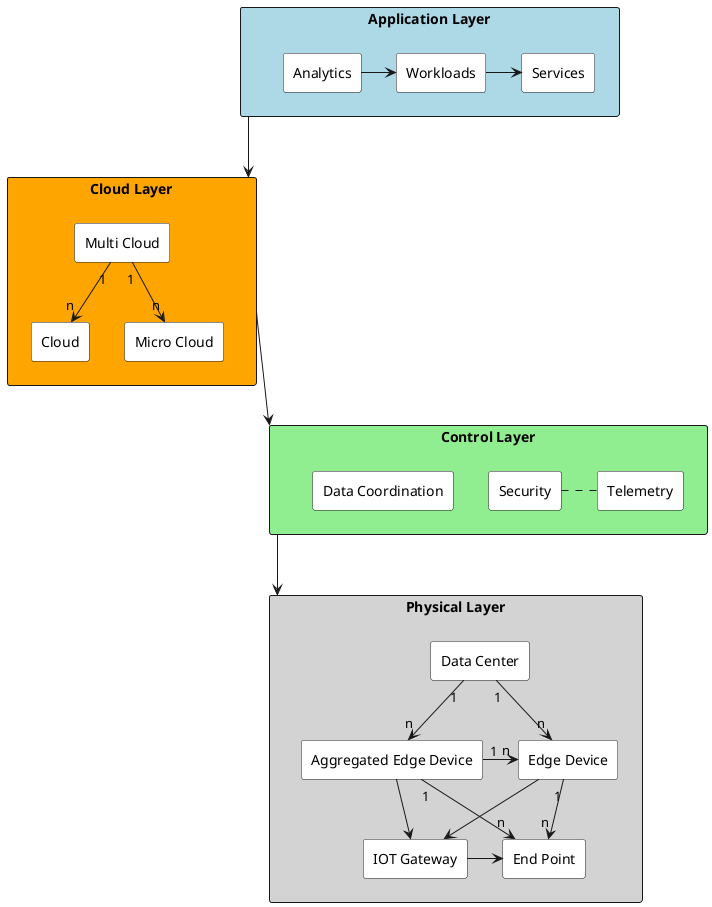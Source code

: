 @startuml

  rectangle "Application Layer" as AL #lightblue {
    rectangle Analytics #white
    rectangle Services #white
    rectangle Workloads #white
    Analytics -> Workloads
    Workloads -> Services
  }
  rectangle "Cloud Layer" as ClL #orange {
    rectangle "Multi Cloud" as MC #white
    rectangle Cloud #white
    rectangle "Micro Cloud" as uC #white
    MC "1" --> "n" Cloud
    MC "1" --> "n" uC

  }
  rectangle "Control Layer" as CL #lightgreen {
    rectangle Security #white
    rectangle Telemetry #white
    rectangle "Data Coordination" as CLDC #white
    Security . Telemetry

  }
  rectangle "Physical Layer" as PL #lightgray {
    rectangle "IOT Gateway" as IG #white
    rectangle "End Point" as Device #white
    rectangle "Edge Device" as ED #white
    rectangle "Aggregated Edge Device" as AED #white
    rectangle "Data Center" as DC #white
    IG -> Device
    AED --> IG
    ED --> IG
    ED "1" -> "n" Device
    AED "1" -> "n" ED
    AED "1" --> "n" Device
    DC "1" --> "n" ED
    DC "1" --> "n" AED

  }

 AL ---> ClL
 ClL ---> CL
 CL ---> PL

@enduml
